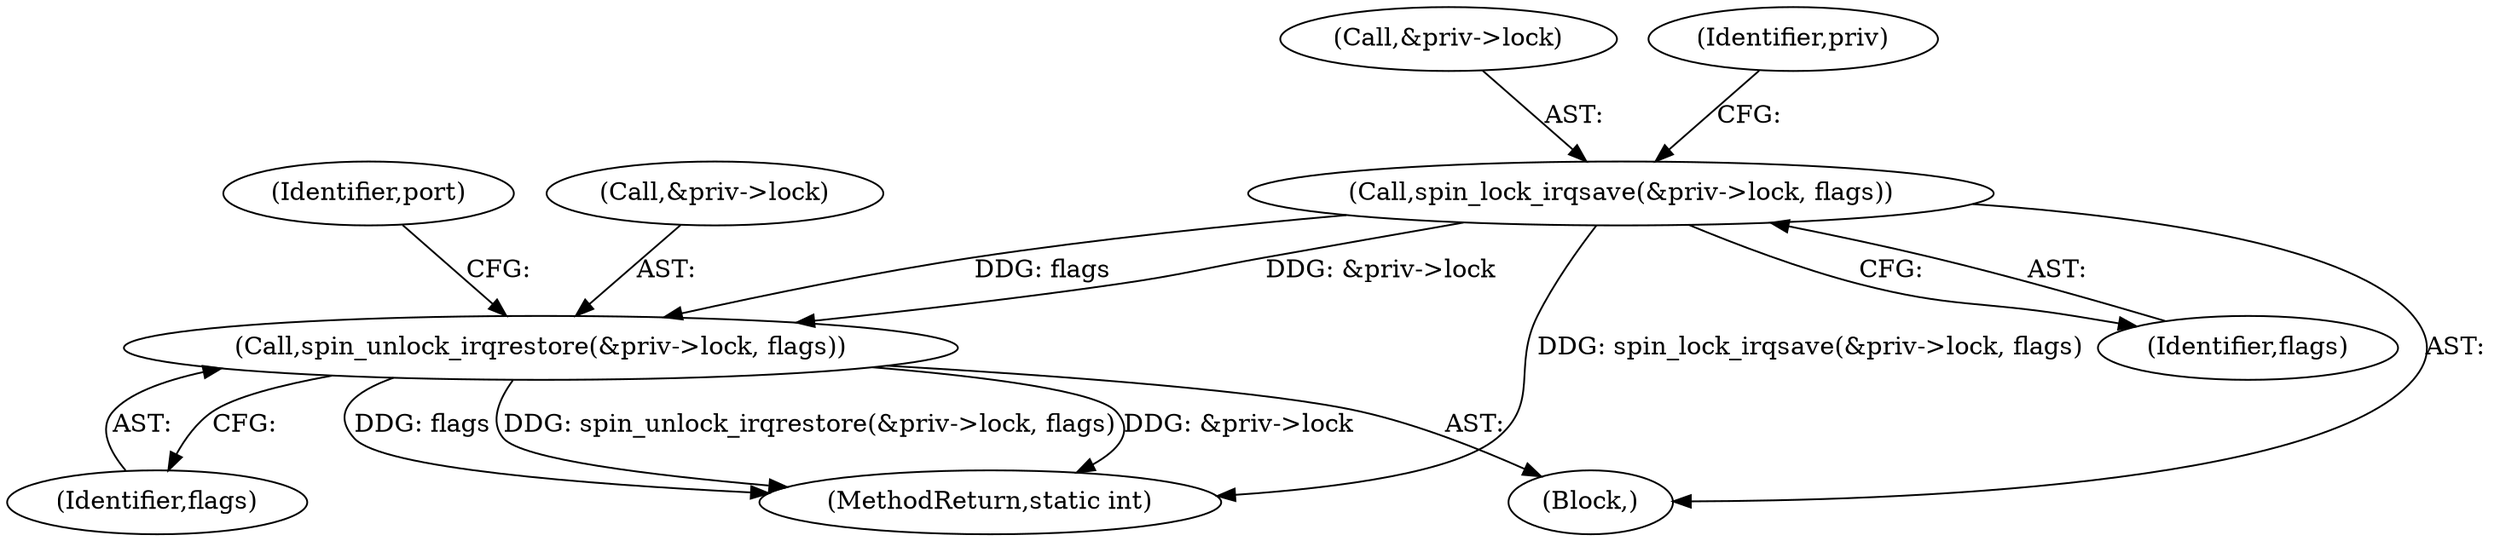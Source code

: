 digraph "0_linux_c55aee1bf0e6b6feec8b2927b43f7a09a6d5f754_0@pointer" {
"1000169" [label="(Call,spin_unlock_irqrestore(&priv->lock, flags))"];
"1000143" [label="(Call,spin_lock_irqsave(&priv->lock, flags))"];
"1000144" [label="(Call,&priv->lock)"];
"1000143" [label="(Call,spin_lock_irqsave(&priv->lock, flags))"];
"1000253" [label="(MethodReturn,static int)"];
"1000176" [label="(Identifier,port)"];
"1000170" [label="(Call,&priv->lock)"];
"1000174" [label="(Identifier,flags)"];
"1000151" [label="(Identifier,priv)"];
"1000169" [label="(Call,spin_unlock_irqrestore(&priv->lock, flags))"];
"1000108" [label="(Block,)"];
"1000148" [label="(Identifier,flags)"];
"1000169" -> "1000108"  [label="AST: "];
"1000169" -> "1000174"  [label="CFG: "];
"1000170" -> "1000169"  [label="AST: "];
"1000174" -> "1000169"  [label="AST: "];
"1000176" -> "1000169"  [label="CFG: "];
"1000169" -> "1000253"  [label="DDG: spin_unlock_irqrestore(&priv->lock, flags)"];
"1000169" -> "1000253"  [label="DDG: &priv->lock"];
"1000169" -> "1000253"  [label="DDG: flags"];
"1000143" -> "1000169"  [label="DDG: &priv->lock"];
"1000143" -> "1000169"  [label="DDG: flags"];
"1000143" -> "1000108"  [label="AST: "];
"1000143" -> "1000148"  [label="CFG: "];
"1000144" -> "1000143"  [label="AST: "];
"1000148" -> "1000143"  [label="AST: "];
"1000151" -> "1000143"  [label="CFG: "];
"1000143" -> "1000253"  [label="DDG: spin_lock_irqsave(&priv->lock, flags)"];
}
